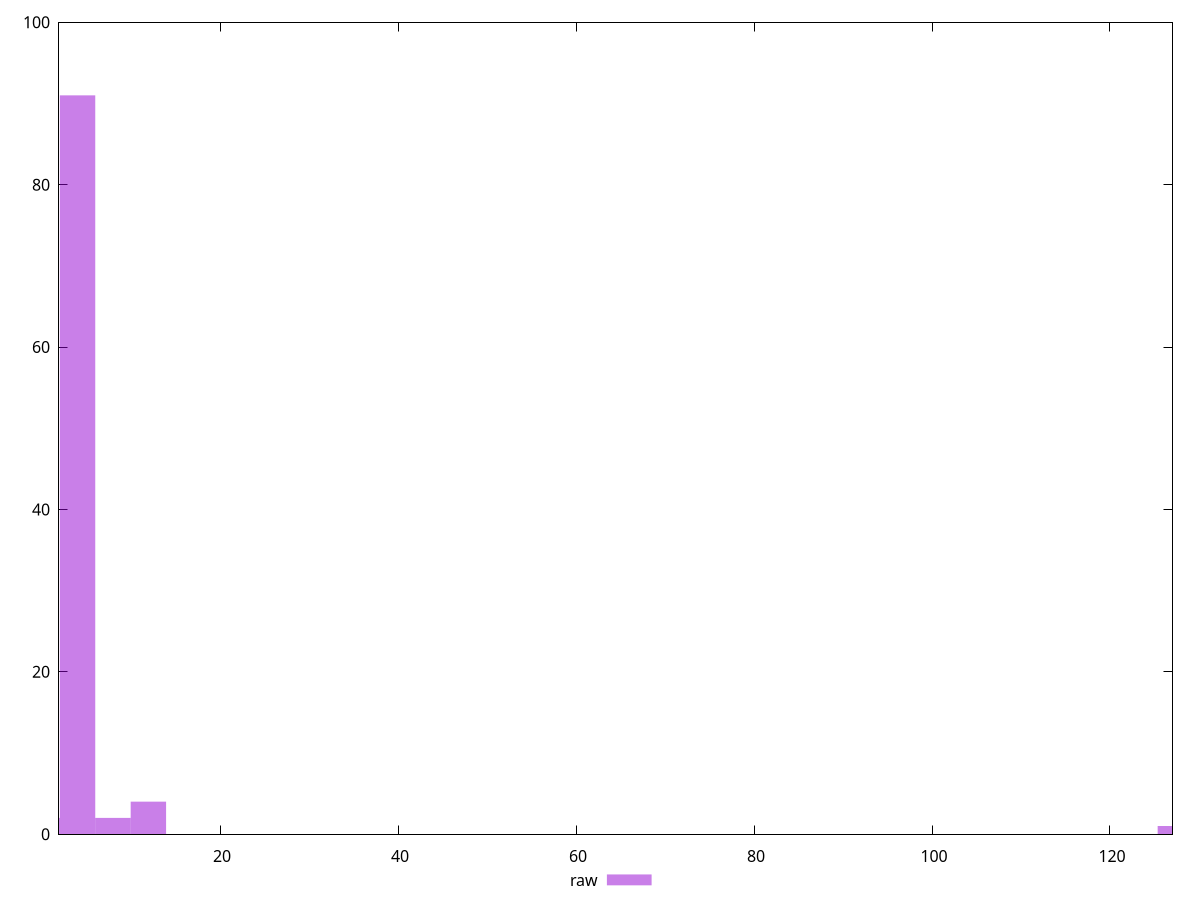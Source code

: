 reset

$raw <<EOF
127.34735701422963 1
3.979604906694676 91
11.938814720084029 4
0 2
7.959209813389352 2
EOF

set key outside below
set boxwidth 3.979604906694676
set xrange [1.895:127.02499999999998]
set yrange [0:100]
set trange [0:100]
set style fill transparent solid 0.5 noborder
set terminal svg size 640, 490 enhanced background rgb 'white'
set output "report_00019_2021-02-10T18-14-37.922Z//server-response-time/samples/pages+cached+noadtech/raw/histogram.svg"

plot $raw title "raw" with boxes

reset
